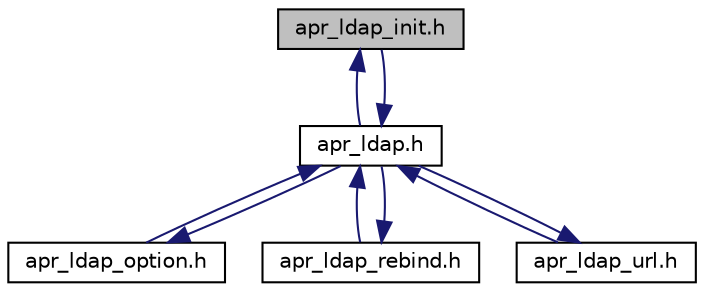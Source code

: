 digraph "apr_ldap_init.h"
{
 // LATEX_PDF_SIZE
  edge [fontname="Helvetica",fontsize="10",labelfontname="Helvetica",labelfontsize="10"];
  node [fontname="Helvetica",fontsize="10",shape=record];
  Node1 [label="apr_ldap_init.h",height=0.2,width=0.4,color="black", fillcolor="grey75", style="filled", fontcolor="black",tooltip="APR-UTIL LDAP ldap_init() functions."];
  Node1 -> Node2 [dir="back",color="midnightblue",fontsize="10",style="solid",fontname="Helvetica"];
  Node2 [label="apr_ldap.h",height=0.2,width=0.4,color="black", fillcolor="white", style="filled",URL="$apr__ldap_8h.html",tooltip="APR-UTIL LDAP."];
  Node2 -> Node1 [dir="back",color="midnightblue",fontsize="10",style="solid",fontname="Helvetica"];
  Node2 -> Node3 [dir="back",color="midnightblue",fontsize="10",style="solid",fontname="Helvetica"];
  Node3 [label="apr_ldap_option.h",height=0.2,width=0.4,color="black", fillcolor="white", style="filled",URL="$apr__ldap__option_8h.html",tooltip="APR-UTIL LDAP ldap_*_option() functions."];
  Node3 -> Node2 [dir="back",color="midnightblue",fontsize="10",style="solid",fontname="Helvetica"];
  Node2 -> Node4 [dir="back",color="midnightblue",fontsize="10",style="solid",fontname="Helvetica"];
  Node4 [label="apr_ldap_rebind.h",height=0.2,width=0.4,color="black", fillcolor="white", style="filled",URL="$apr__ldap__rebind_8h.html",tooltip="Apache LDAP library."];
  Node4 -> Node2 [dir="back",color="midnightblue",fontsize="10",style="solid",fontname="Helvetica"];
  Node2 -> Node5 [dir="back",color="midnightblue",fontsize="10",style="solid",fontname="Helvetica"];
  Node5 [label="apr_ldap_url.h",height=0.2,width=0.4,color="black", fillcolor="white", style="filled",URL="$apr__ldap__url_8h.html",tooltip="APR-UTIL LDAP ldap_init() functions."];
  Node5 -> Node2 [dir="back",color="midnightblue",fontsize="10",style="solid",fontname="Helvetica"];
}
